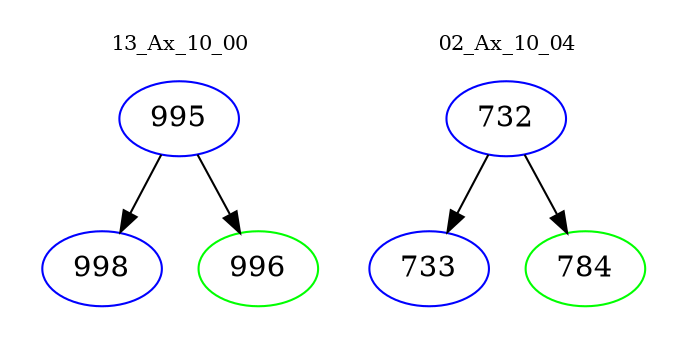 digraph{
subgraph cluster_0 {
color = white
label = "13_Ax_10_00";
fontsize=10;
T0_995 [label="995", color="blue"]
T0_995 -> T0_998 [color="black"]
T0_998 [label="998", color="blue"]
T0_995 -> T0_996 [color="black"]
T0_996 [label="996", color="green"]
}
subgraph cluster_1 {
color = white
label = "02_Ax_10_04";
fontsize=10;
T1_732 [label="732", color="blue"]
T1_732 -> T1_733 [color="black"]
T1_733 [label="733", color="blue"]
T1_732 -> T1_784 [color="black"]
T1_784 [label="784", color="green"]
}
}
